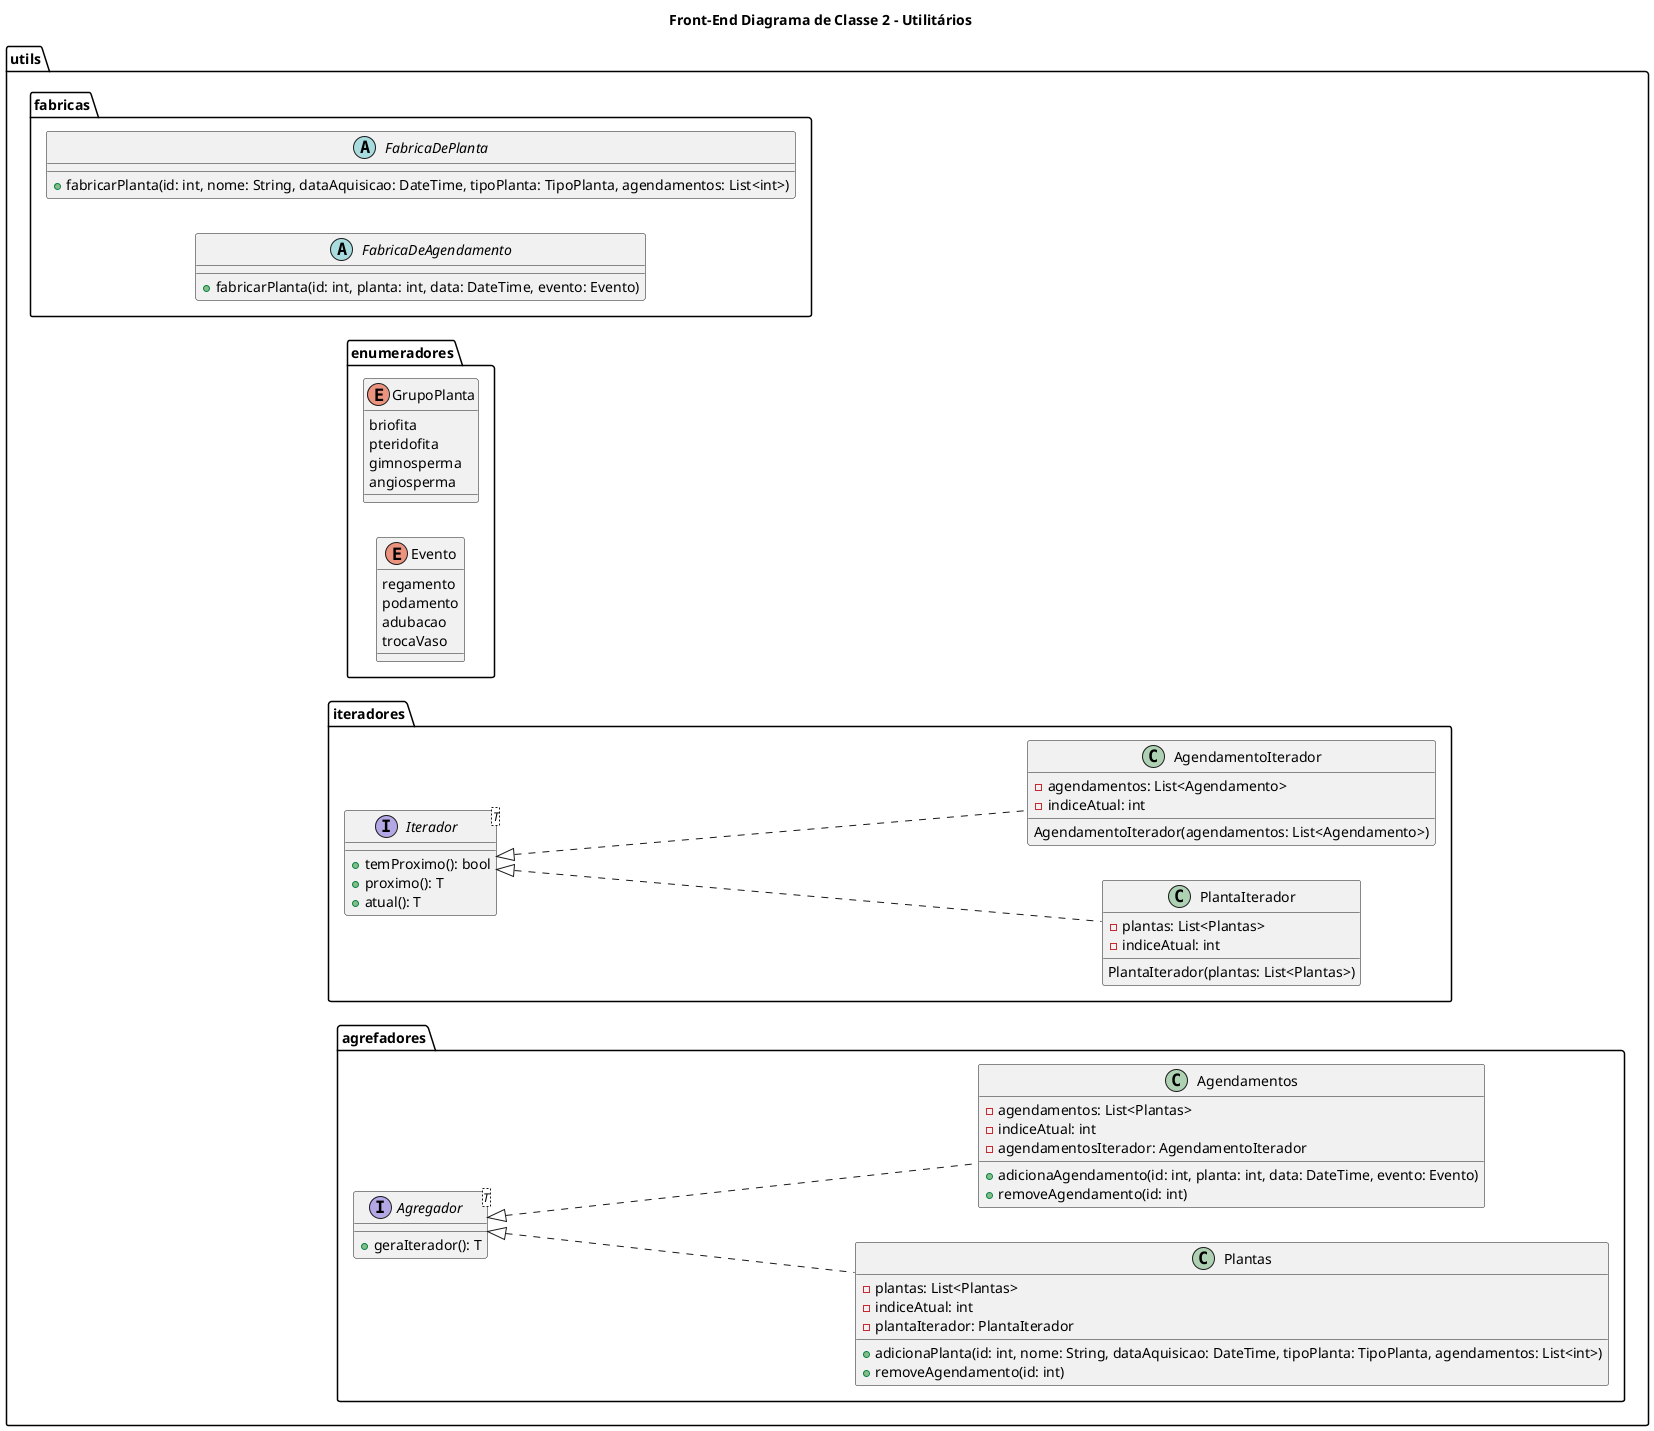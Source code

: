 @startuml Diagrama_Classe_2
title Front-End Diagrama de Classe 2 - Utilitários

left to right direction

package utils {
  package fabricas {
    abstract class FabricaDePlanta {
      +fabricarPlanta(id: int, nome: String, dataAquisicao: DateTime, tipoPlanta: TipoPlanta, agendamentos: List<int>)
    }

    abstract class FabricaDeAgendamento {
      +fabricarPlanta(id: int, planta: int, data: DateTime, evento: Evento)
    }
  }

  package enumeradores {
    enum GrupoPlanta {
      briofita
      pteridofita
      gimnosperma
      angiosperma
    }

    enum Evento {
      regamento
      podamento
      adubacao
      trocaVaso
    }
  }

  package iteradores {
    interface Iterador<T> {
      +temProximo(): bool
      +proximo(): T
      +atual(): T
    }

    class PlantaIterador {
      -plantas: List<Plantas>
      -indiceAtual: int
      PlantaIterador(plantas: List<Plantas>)
    }

    class AgendamentoIterador {
      -agendamentos: List<Agendamento>
      -indiceAtual: int
      AgendamentoIterador(agendamentos: List<Agendamento>)
    }
  }

  package agrefadores {
    interface Agregador<T> {
      +geraIterador(): T
    }

    class Plantas {
      -plantas: List<Plantas>
      -indiceAtual: int
      -plantaIterador: PlantaIterador
      +adicionaPlanta(id: int, nome: String, dataAquisicao: DateTime, tipoPlanta: TipoPlanta, agendamentos: List<int>)
      +removeAgendamento(id: int)
    }

    class Agendamentos {
      -agendamentos: List<Plantas>
      -indiceAtual: int
      -agendamentosIterador: AgendamentoIterador
      +adicionaAgendamento(id: int, planta: int, data: DateTime, evento: Evento)
      +removeAgendamento(id: int)
    }
  }

  Iterador <|.. PlantaIterador
  Iterador <|.. AgendamentoIterador

  Agregador <|.. Plantas
  Agregador <|.. Agendamentos
}
@enduml
